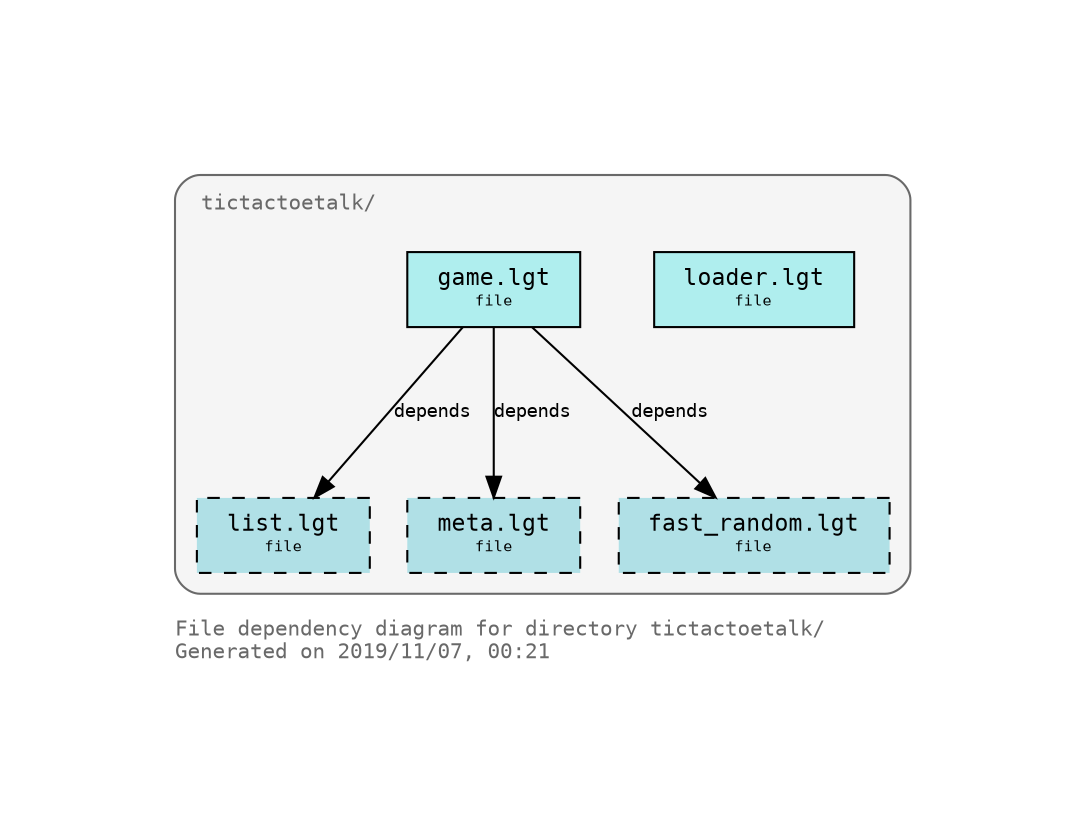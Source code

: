 digraph "tictactoetalk" {
rankdir="TB"
ranksep="1.0"
compound="true"
splines="true"
pack="true"
clusterrank="local"
labeljust="l"
margin="1.0"
fontname="Courier"
fontsize="10"
fontcolor="dimgray"
pencolor="dimgray"
node [shape="ellipse",style="filled",fillcolor="white",fontname="Courier",fontsize="9"]
edge [fontname="Courier",fontsize="9"]
label="File dependency diagram for directory tictactoetalk/\lGenerated on 2019/11/07, 00:21\l"

subgraph "cluster_directory_tictactoetalk" {
bgcolor="whitesmoke"
style="rounded"
margin="10"
label=<<TABLE border="0" cellborder="0"><TR><TD tooltip="tictactoetalk/">tictactoetalk/</TD></TR></TABLE>>
tooltip="tictactoetalk/"
"/home/paul/Development/tictactoetalk/loader.lgt" [shape="box",tooltip="tictactoetalk/loader.lgt",style="filled",fillcolor="paleturquoise",label=<<TABLE border="0" cellborder="0" cellspacing="0" cellpadding="0"><TR><TD> </TD><TD><FONT POINT-SIZE="11">loader.lgt</FONT></TD><TD> </TD></TR><TR><TD> </TD><TD><FONT POINT-SIZE="7">file</FONT></TD><TD> </TD></TR></TABLE>>]
"/home/paul/Development/tictactoetalk/game.lgt" [shape="box",tooltip="tictactoetalk/game.lgt",style="filled",fillcolor="paleturquoise",label=<<TABLE border="0" cellborder="0" cellspacing="0" cellpadding="0"><TR><TD> </TD><TD><FONT POINT-SIZE="11">game.lgt</FONT></TD><TD> </TD></TR><TR><TD> </TD><TD><FONT POINT-SIZE="7">file</FONT></TD><TD> </TD></TR></TABLE>>]
"/home/paul/logtalk/library/types/list.lgt" [shape="box",tooltip="logtalk/library/types/list.lgt",style="filled,dashed",fillcolor="powderblue",label=<<TABLE border="0" cellborder="0" cellspacing="0" cellpadding="0"><TR><TD> </TD><TD><FONT POINT-SIZE="11">list.lgt</FONT></TD><TD> </TD></TR><TR><TD> </TD><TD><FONT POINT-SIZE="7">file</FONT></TD><TD> </TD></TR></TABLE>>]
"/home/paul/logtalk/library/meta/meta.lgt" [shape="box",tooltip="logtalk/library/meta/meta.lgt",style="filled,dashed",fillcolor="powderblue",label=<<TABLE border="0" cellborder="0" cellspacing="0" cellpadding="0"><TR><TD> </TD><TD><FONT POINT-SIZE="11">meta.lgt</FONT></TD><TD> </TD></TR><TR><TD> </TD><TD><FONT POINT-SIZE="7">file</FONT></TD><TD> </TD></TR></TABLE>>]
"/home/paul/logtalk/library/random/fast_random.lgt" [shape="box",tooltip="logtalk/library/random/fast_random.lgt",style="filled,dashed",fillcolor="powderblue",label=<<TABLE border="0" cellborder="0" cellspacing="0" cellpadding="0"><TR><TD> </TD><TD><FONT POINT-SIZE="11">fast_random.lgt</FONT></TD><TD> </TD></TR><TR><TD> </TD><TD><FONT POINT-SIZE="7">file</FONT></TD><TD> </TD></TR></TABLE>>]
"/home/paul/Development/tictactoetalk/game.lgt" -> "/home/paul/logtalk/library/types/list.lgt" [arrowhead="normal",labeltooltip="depends",label=<depends>]
"/home/paul/Development/tictactoetalk/game.lgt" -> "/home/paul/logtalk/library/meta/meta.lgt" [arrowhead="normal",labeltooltip="depends",label=<depends>]
"/home/paul/Development/tictactoetalk/game.lgt" -> "/home/paul/logtalk/library/random/fast_random.lgt" [arrowhead="normal",labeltooltip="depends",label=<depends>]
}

}
